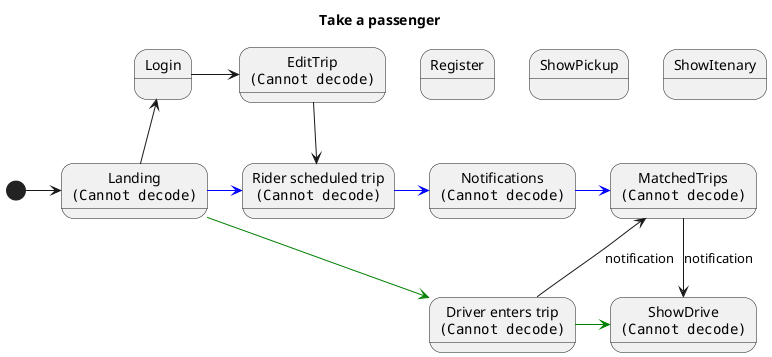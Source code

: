@startuml

title Take a passenger

state "EditTrip\n<img:mvp-flow/mui-editTrip.png>" as editTrip

state "Landing\n<img:mvp-flow/mui-landing.png>" as landing
state "Login" as login
state "Register" as register

state "Rider scheduled trip\n<img:mvp-flow/uc3-assureTrips.png>" as riderTrips
state "Notifications\n<img:mvp-flow/uc9-notifications.png>" as notifications
state "MatchedTrips\n<img:mvp-flow/uc9-showRide.png>" as showRide

state "Driver enters trip\n<img:mvp-flow/uc9-driverTrip.png>" as driverTrip
state "ShowDrive\n<img:mvp-flow/uc9-acceptRequest.png>" as showDrive
state "ShowPickup" as showPickup
state "ShowItenary" as showItenary

[*] -> landing
landing -up-> login
login -right-> editTrip
editTrip -down-> riderTrips

landing -[#blue]> riderTrips
riderTrips -[#blue]> notifications
notifications -[#blue]> showRide

landing -down[#green]-> driverTrip
driverTrip -up-> showRide: notification
driverTrip -[#green]> showDrive

showRide -down-> showDrive: notification


@enduml
